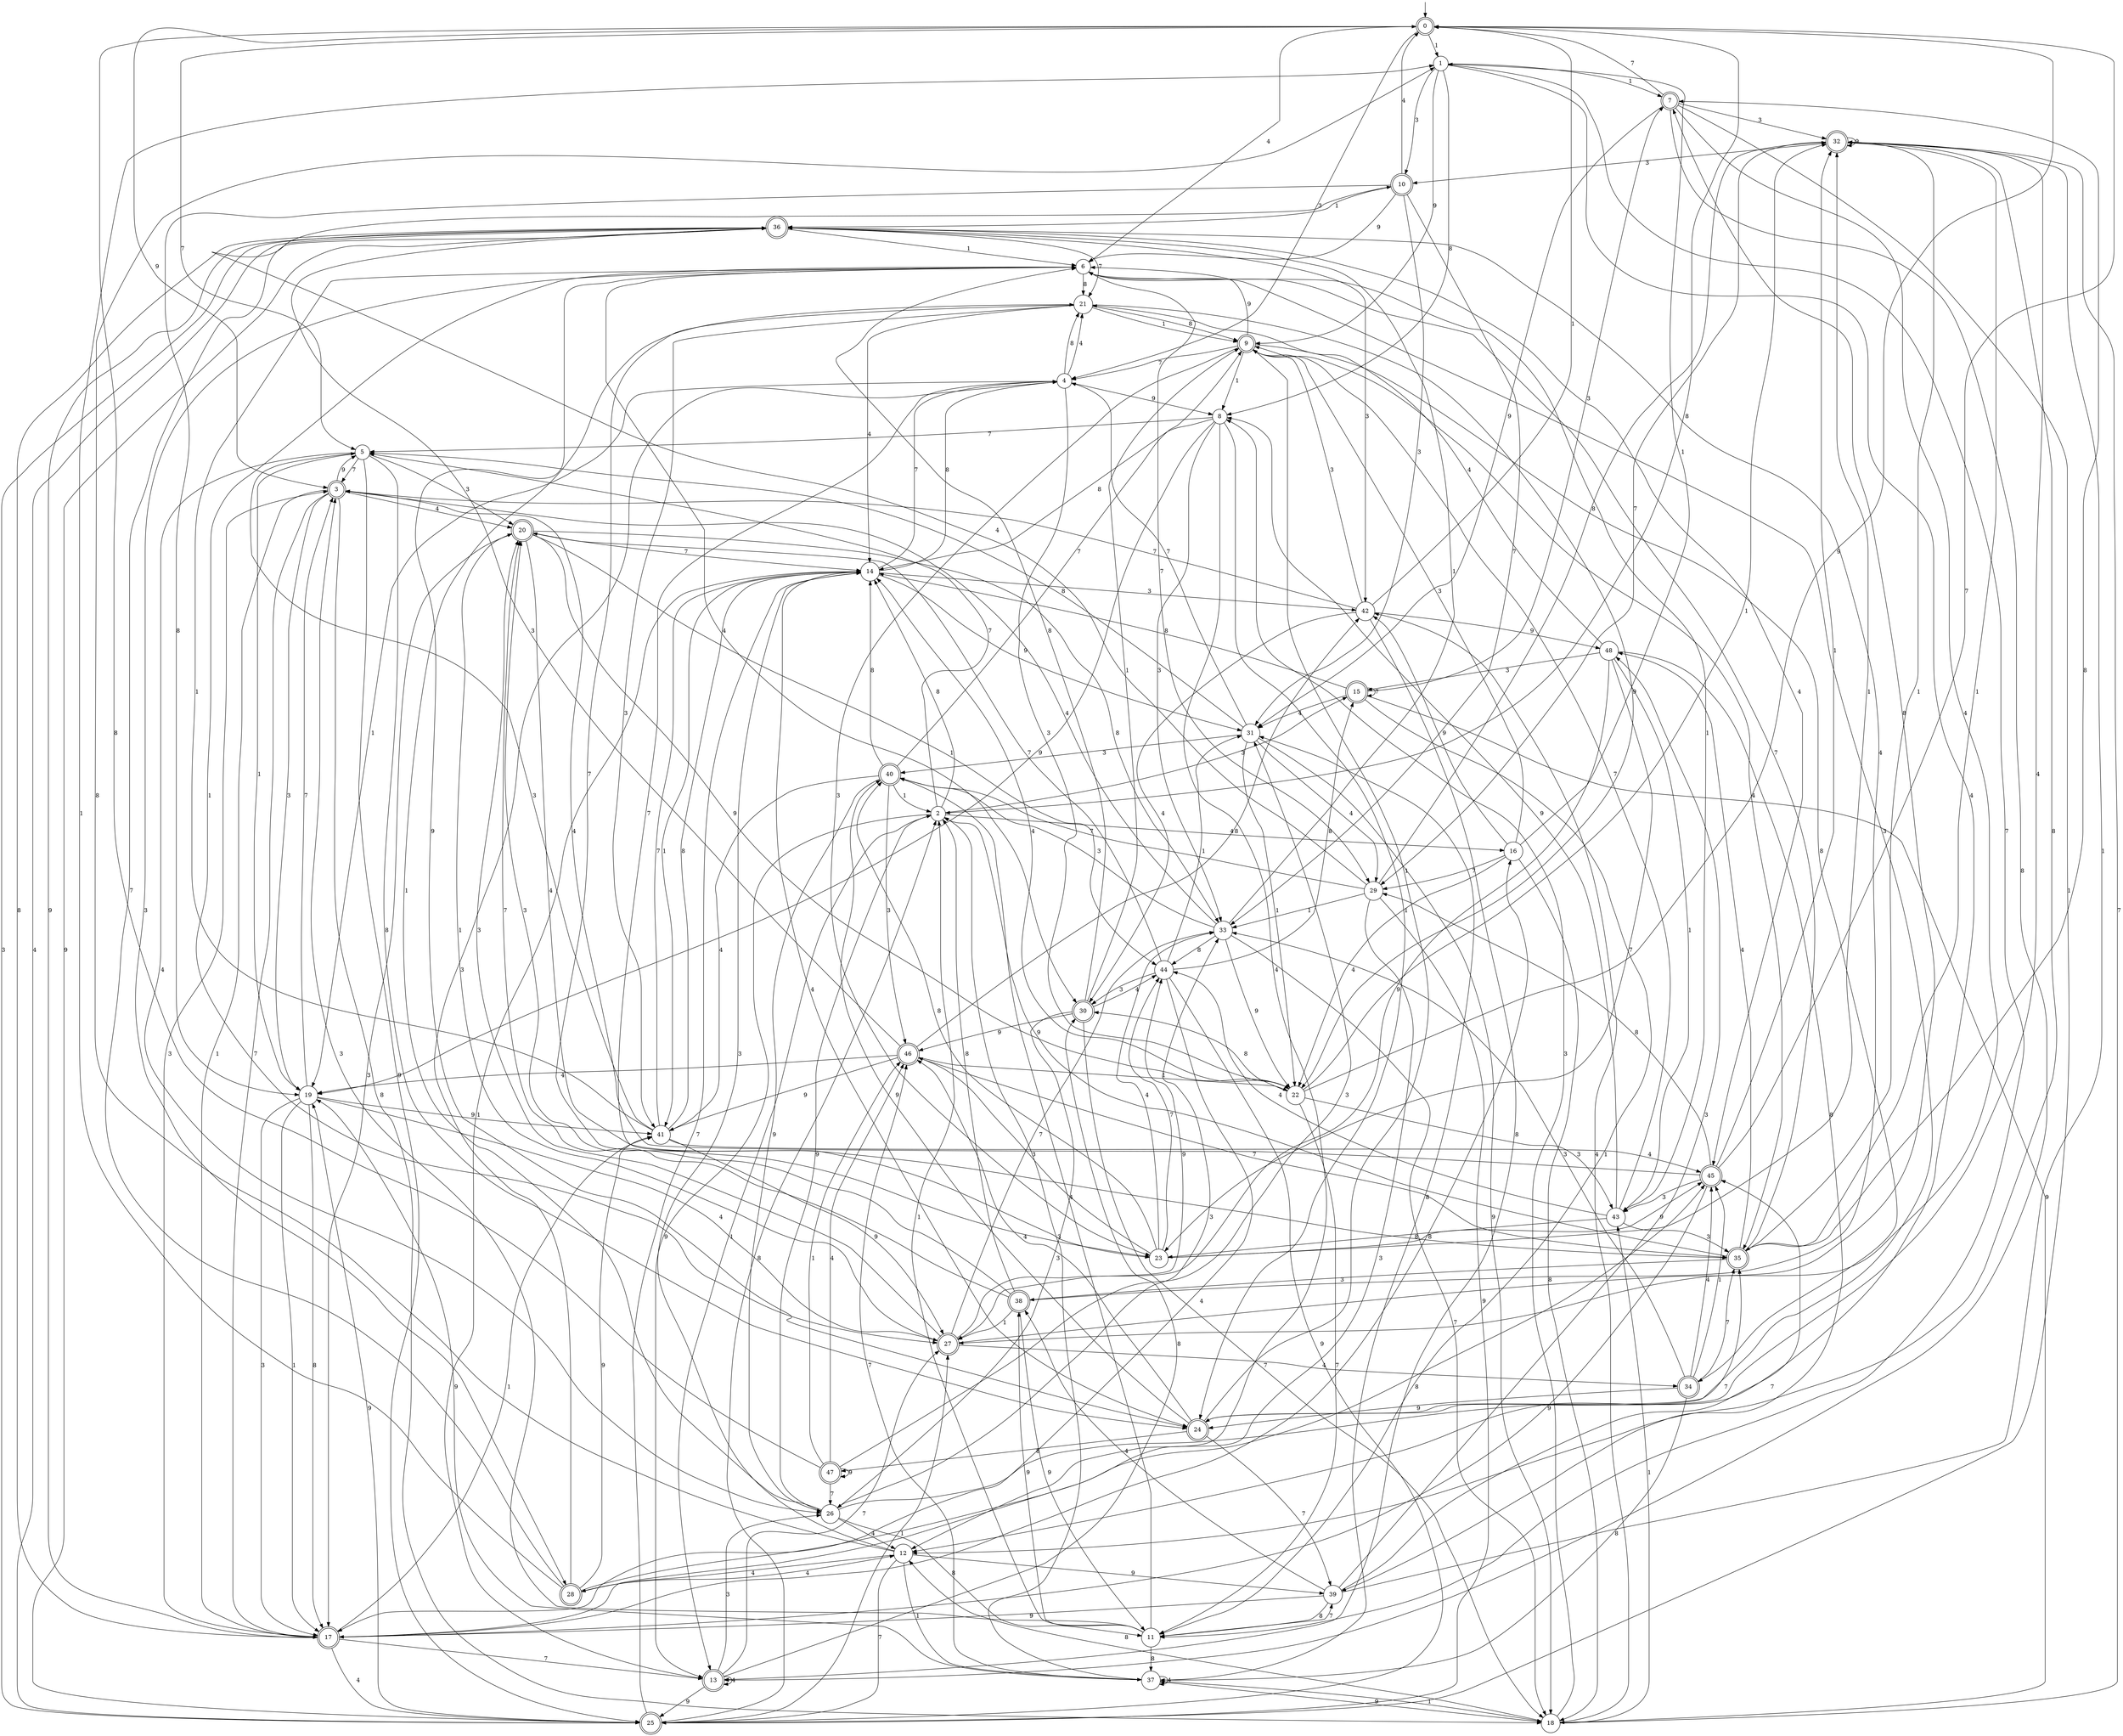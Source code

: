 digraph g {

	s0 [shape="doublecircle" label="0"];
	s1 [shape="circle" label="1"];
	s2 [shape="circle" label="2"];
	s3 [shape="doublecircle" label="3"];
	s4 [shape="circle" label="4"];
	s5 [shape="circle" label="5"];
	s6 [shape="circle" label="6"];
	s7 [shape="doublecircle" label="7"];
	s8 [shape="circle" label="8"];
	s9 [shape="doublecircle" label="9"];
	s10 [shape="doublecircle" label="10"];
	s11 [shape="circle" label="11"];
	s12 [shape="circle" label="12"];
	s13 [shape="doublecircle" label="13"];
	s14 [shape="circle" label="14"];
	s15 [shape="doublecircle" label="15"];
	s16 [shape="circle" label="16"];
	s17 [shape="doublecircle" label="17"];
	s18 [shape="circle" label="18"];
	s19 [shape="circle" label="19"];
	s20 [shape="doublecircle" label="20"];
	s21 [shape="circle" label="21"];
	s22 [shape="circle" label="22"];
	s23 [shape="circle" label="23"];
	s24 [shape="doublecircle" label="24"];
	s25 [shape="doublecircle" label="25"];
	s26 [shape="circle" label="26"];
	s27 [shape="doublecircle" label="27"];
	s28 [shape="doublecircle" label="28"];
	s29 [shape="circle" label="29"];
	s30 [shape="doublecircle" label="30"];
	s31 [shape="circle" label="31"];
	s32 [shape="doublecircle" label="32"];
	s33 [shape="circle" label="33"];
	s34 [shape="doublecircle" label="34"];
	s35 [shape="doublecircle" label="35"];
	s36 [shape="doublecircle" label="36"];
	s37 [shape="circle" label="37"];
	s38 [shape="doublecircle" label="38"];
	s39 [shape="circle" label="39"];
	s40 [shape="doublecircle" label="40"];
	s41 [shape="circle" label="41"];
	s42 [shape="circle" label="42"];
	s43 [shape="circle" label="43"];
	s44 [shape="circle" label="44"];
	s45 [shape="doublecircle" label="45"];
	s46 [shape="doublecircle" label="46"];
	s47 [shape="doublecircle" label="47"];
	s48 [shape="circle" label="48"];
	s0 -> s1 [label="1"];
	s0 -> s2 [label="8"];
	s0 -> s3 [label="9"];
	s0 -> s4 [label="3"];
	s0 -> s5 [label="7"];
	s0 -> s6 [label="4"];
	s1 -> s7 [label="1"];
	s1 -> s8 [label="8"];
	s1 -> s9 [label="9"];
	s1 -> s10 [label="3"];
	s1 -> s11 [label="7"];
	s1 -> s12 [label="4"];
	s2 -> s13 [label="1"];
	s2 -> s14 [label="8"];
	s2 -> s13 [label="9"];
	s2 -> s15 [label="3"];
	s2 -> s5 [label="7"];
	s2 -> s16 [label="4"];
	s3 -> s17 [label="1"];
	s3 -> s18 [label="8"];
	s3 -> s5 [label="9"];
	s3 -> s19 [label="3"];
	s3 -> s17 [label="7"];
	s3 -> s20 [label="4"];
	s4 -> s19 [label="1"];
	s4 -> s21 [label="8"];
	s4 -> s8 [label="9"];
	s4 -> s22 [label="3"];
	s4 -> s23 [label="7"];
	s4 -> s21 [label="4"];
	s5 -> s19 [label="1"];
	s5 -> s24 [label="8"];
	s5 -> s25 [label="9"];
	s5 -> s20 [label="3"];
	s5 -> s3 [label="7"];
	s5 -> s26 [label="4"];
	s6 -> s27 [label="1"];
	s6 -> s21 [label="8"];
	s6 -> s24 [label="9"];
	s6 -> s28 [label="3"];
	s6 -> s29 [label="7"];
	s6 -> s30 [label="4"];
	s7 -> s25 [label="1"];
	s7 -> s13 [label="8"];
	s7 -> s31 [label="9"];
	s7 -> s32 [label="3"];
	s7 -> s0 [label="7"];
	s7 -> s27 [label="4"];
	s8 -> s24 [label="1"];
	s8 -> s14 [label="8"];
	s8 -> s19 [label="9"];
	s8 -> s33 [label="3"];
	s8 -> s5 [label="7"];
	s8 -> s12 [label="4"];
	s9 -> s8 [label="1"];
	s9 -> s34 [label="8"];
	s9 -> s6 [label="9"];
	s9 -> s23 [label="3"];
	s9 -> s4 [label="7"];
	s9 -> s35 [label="4"];
	s10 -> s36 [label="1"];
	s10 -> s19 [label="8"];
	s10 -> s6 [label="9"];
	s10 -> s31 [label="3"];
	s10 -> s33 [label="7"];
	s10 -> s0 [label="4"];
	s11 -> s2 [label="1"];
	s11 -> s37 [label="8"];
	s11 -> s38 [label="9"];
	s11 -> s3 [label="3"];
	s11 -> s39 [label="7"];
	s11 -> s40 [label="4"];
	s12 -> s37 [label="1"];
	s12 -> s1 [label="8"];
	s12 -> s39 [label="9"];
	s12 -> s14 [label="3"];
	s12 -> s25 [label="7"];
	s12 -> s28 [label="4"];
	s13 -> s14 [label="1"];
	s13 -> s30 [label="8"];
	s13 -> s25 [label="9"];
	s13 -> s26 [label="3"];
	s13 -> s27 [label="7"];
	s13 -> s13 [label="4"];
	s14 -> s41 [label="1"];
	s14 -> s4 [label="8"];
	s14 -> s31 [label="9"];
	s14 -> s42 [label="3"];
	s14 -> s4 [label="7"];
	s14 -> s24 [label="4"];
	s15 -> s11 [label="1"];
	s15 -> s14 [label="8"];
	s15 -> s18 [label="9"];
	s15 -> s7 [label="3"];
	s15 -> s15 [label="7"];
	s15 -> s31 [label="4"];
	s16 -> s1 [label="1"];
	s16 -> s18 [label="8"];
	s16 -> s42 [label="9"];
	s16 -> s9 [label="3"];
	s16 -> s29 [label="7"];
	s16 -> s22 [label="4"];
	s17 -> s41 [label="1"];
	s17 -> s16 [label="8"];
	s17 -> s36 [label="9"];
	s17 -> s3 [label="3"];
	s17 -> s13 [label="7"];
	s17 -> s25 [label="4"];
	s18 -> s43 [label="1"];
	s18 -> s12 [label="8"];
	s18 -> s37 [label="9"];
	s18 -> s8 [label="3"];
	s18 -> s32 [label="7"];
	s18 -> s42 [label="4"];
	s19 -> s17 [label="1"];
	s19 -> s17 [label="8"];
	s19 -> s41 [label="9"];
	s19 -> s17 [label="3"];
	s19 -> s3 [label="7"];
	s19 -> s27 [label="4"];
	s20 -> s44 [label="1"];
	s20 -> s33 [label="8"];
	s20 -> s22 [label="9"];
	s20 -> s17 [label="3"];
	s20 -> s14 [label="7"];
	s20 -> s35 [label="4"];
	s21 -> s9 [label="1"];
	s21 -> s9 [label="8"];
	s21 -> s22 [label="9"];
	s21 -> s41 [label="3"];
	s21 -> s23 [label="7"];
	s21 -> s14 [label="4"];
	s22 -> s32 [label="1"];
	s22 -> s30 [label="8"];
	s22 -> s0 [label="9"];
	s22 -> s43 [label="3"];
	s22 -> s11 [label="7"];
	s22 -> s14 [label="4"];
	s23 -> s32 [label="1"];
	s23 -> s40 [label="8"];
	s23 -> s45 [label="9"];
	s23 -> s46 [label="3"];
	s23 -> s44 [label="7"];
	s23 -> s33 [label="4"];
	s24 -> s9 [label="1"];
	s24 -> s47 [label="8"];
	s24 -> s40 [label="9"];
	s24 -> s6 [label="3"];
	s24 -> s39 [label="7"];
	s24 -> s46 [label="4"];
	s25 -> s27 [label="1"];
	s25 -> s2 [label="8"];
	s25 -> s19 [label="9"];
	s25 -> s36 [label="3"];
	s25 -> s14 [label="7"];
	s25 -> s36 [label="4"];
	s26 -> s21 [label="1"];
	s26 -> s11 [label="8"];
	s26 -> s2 [label="9"];
	s26 -> s33 [label="3"];
	s26 -> s35 [label="7"];
	s26 -> s12 [label="4"];
	s27 -> s20 [label="1"];
	s27 -> s7 [label="8"];
	s27 -> s44 [label="9"];
	s27 -> s20 [label="3"];
	s27 -> s33 [label="7"];
	s27 -> s34 [label="4"];
	s28 -> s1 [label="1"];
	s28 -> s45 [label="8"];
	s28 -> s41 [label="9"];
	s28 -> s4 [label="3"];
	s28 -> s36 [label="7"];
	s28 -> s12 [label="4"];
	s29 -> s33 [label="1"];
	s29 -> s32 [label="8"];
	s29 -> s25 [label="9"];
	s29 -> s17 [label="3"];
	s29 -> s40 [label="7"];
	s29 -> s10 [label="4"];
	s30 -> s9 [label="1"];
	s30 -> s6 [label="8"];
	s30 -> s46 [label="9"];
	s30 -> s26 [label="3"];
	s30 -> s18 [label="7"];
	s30 -> s44 [label="4"];
	s31 -> s22 [label="1"];
	s31 -> s5 [label="8"];
	s31 -> s18 [label="9"];
	s31 -> s40 [label="3"];
	s31 -> s4 [label="7"];
	s31 -> s29 [label="4"];
	s32 -> s35 [label="1"];
	s32 -> s12 [label="8"];
	s32 -> s32 [label="9"];
	s32 -> s10 [label="3"];
	s32 -> s29 [label="7"];
	s32 -> s24 [label="4"];
	s33 -> s36 [label="1"];
	s33 -> s44 [label="8"];
	s33 -> s22 [label="9"];
	s33 -> s40 [label="3"];
	s33 -> s18 [label="7"];
	s33 -> s3 [label="4"];
	s34 -> s45 [label="1"];
	s34 -> s37 [label="8"];
	s34 -> s24 [label="9"];
	s34 -> s33 [label="3"];
	s34 -> s35 [label="7"];
	s34 -> s45 [label="4"];
	s35 -> s32 [label="1"];
	s35 -> s7 [label="8"];
	s35 -> s2 [label="9"];
	s35 -> s38 [label="3"];
	s35 -> s6 [label="7"];
	s35 -> s48 [label="4"];
	s36 -> s6 [label="1"];
	s36 -> s17 [label="8"];
	s36 -> s25 [label="9"];
	s36 -> s42 [label="3"];
	s36 -> s21 [label="7"];
	s36 -> s45 [label="4"];
	s37 -> s18 [label="1"];
	s37 -> s31 [label="8"];
	s37 -> s19 [label="9"];
	s37 -> s2 [label="3"];
	s37 -> s46 [label="7"];
	s37 -> s37 [label="4"];
	s38 -> s27 [label="1"];
	s38 -> s2 [label="8"];
	s38 -> s11 [label="9"];
	s38 -> s20 [label="3"];
	s38 -> s20 [label="7"];
	s38 -> s36 [label="4"];
	s39 -> s32 [label="1"];
	s39 -> s11 [label="8"];
	s39 -> s17 [label="9"];
	s39 -> s48 [label="3"];
	s39 -> s45 [label="7"];
	s39 -> s38 [label="4"];
	s40 -> s2 [label="1"];
	s40 -> s14 [label="8"];
	s40 -> s26 [label="9"];
	s40 -> s46 [label="3"];
	s40 -> s9 [label="7"];
	s40 -> s41 [label="4"];
	s41 -> s6 [label="1"];
	s41 -> s14 [label="8"];
	s41 -> s27 [label="9"];
	s41 -> s5 [label="3"];
	s41 -> s14 [label="7"];
	s41 -> s45 [label="4"];
	s42 -> s0 [label="1"];
	s42 -> s13 [label="8"];
	s42 -> s48 [label="9"];
	s42 -> s9 [label="3"];
	s42 -> s3 [label="7"];
	s42 -> s30 [label="4"];
	s43 -> s6 [label="1"];
	s43 -> s23 [label="8"];
	s43 -> s8 [label="9"];
	s43 -> s35 [label="3"];
	s43 -> s9 [label="7"];
	s43 -> s44 [label="4"];
	s44 -> s31 [label="1"];
	s44 -> s15 [label="8"];
	s44 -> s25 [label="9"];
	s44 -> s30 [label="3"];
	s44 -> s20 [label="7"];
	s44 -> s17 [label="4"];
	s45 -> s32 [label="1"];
	s45 -> s29 [label="8"];
	s45 -> s17 [label="9"];
	s45 -> s43 [label="3"];
	s45 -> s0 [label="7"];
	s45 -> s3 [label="4"];
	s46 -> s22 [label="1"];
	s46 -> s42 [label="8"];
	s46 -> s41 [label="9"];
	s46 -> s36 [label="3"];
	s46 -> s35 [label="7"];
	s46 -> s19 [label="4"];
	s47 -> s46 [label="1"];
	s47 -> s0 [label="8"];
	s47 -> s47 [label="9"];
	s47 -> s31 [label="3"];
	s47 -> s26 [label="7"];
	s47 -> s46 [label="4"];
	s48 -> s43 [label="1"];
	s48 -> s39 [label="8"];
	s48 -> s27 [label="9"];
	s48 -> s15 [label="3"];
	s48 -> s23 [label="7"];
	s48 -> s21 [label="4"];

__start0 [label="" shape="none" width="0" height="0"];
__start0 -> s0;

}
